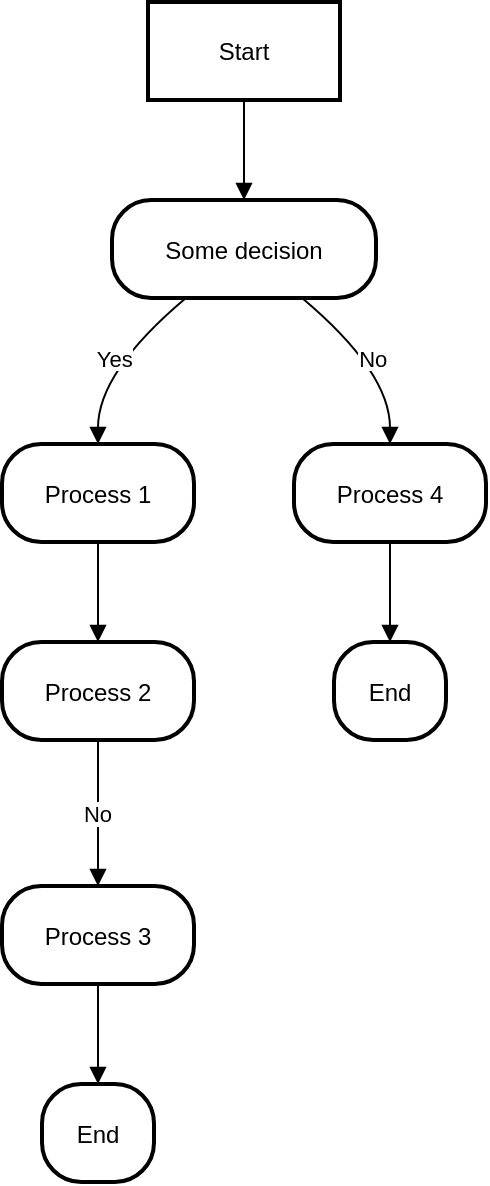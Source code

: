 <mxfile version="24.7.14">
  <diagram name="Página-1" id="8AR9jdUL-P6qQKJizwpu">
    <mxGraphModel>
      <root>
        <mxCell id="0" />
        <mxCell id="1" parent="0" />
        <mxCell id="2" value="Start" style="whiteSpace=wrap;strokeWidth=2;" vertex="1" parent="1">
          <mxGeometry x="81" y="8" width="96" height="49" as="geometry" />
        </mxCell>
        <mxCell id="3" value="Some decision" style="rounded=1;arcSize=40;strokeWidth=2" vertex="1" parent="1">
          <mxGeometry x="63" y="107" width="132" height="49" as="geometry" />
        </mxCell>
        <mxCell id="4" value="Process 1" style="rounded=1;arcSize=40;strokeWidth=2" vertex="1" parent="1">
          <mxGeometry x="8" y="229" width="96" height="49" as="geometry" />
        </mxCell>
        <mxCell id="5" value="Process 2" style="rounded=1;arcSize=40;strokeWidth=2" vertex="1" parent="1">
          <mxGeometry x="8" y="328" width="96" height="49" as="geometry" />
        </mxCell>
        <mxCell id="6" value="Process 3" style="rounded=1;arcSize=40;strokeWidth=2" vertex="1" parent="1">
          <mxGeometry x="8" y="450" width="96" height="49" as="geometry" />
        </mxCell>
        <mxCell id="7" value="End" style="rounded=1;arcSize=40;strokeWidth=2" vertex="1" parent="1">
          <mxGeometry x="28" y="549" width="56" height="49" as="geometry" />
        </mxCell>
        <mxCell id="8" value="Process 4" style="rounded=1;arcSize=40;strokeWidth=2" vertex="1" parent="1">
          <mxGeometry x="154" y="229" width="96" height="49" as="geometry" />
        </mxCell>
        <mxCell id="9" value="End" style="rounded=1;arcSize=40;strokeWidth=2" vertex="1" parent="1">
          <mxGeometry x="174" y="328" width="56" height="49" as="geometry" />
        </mxCell>
        <mxCell id="10" value="" style="curved=1;startArrow=none;endArrow=block;exitX=0.5;exitY=1;entryX=0.5;entryY=0;" edge="1" parent="1" source="2" target="3">
          <mxGeometry relative="1" as="geometry">
            <Array as="points" />
          </mxGeometry>
        </mxCell>
        <mxCell id="11" value="Yes" style="curved=1;startArrow=none;endArrow=block;exitX=0.28;exitY=1;entryX=0.5;entryY=0;" edge="1" parent="1" source="3" target="4">
          <mxGeometry relative="1" as="geometry">
            <Array as="points">
              <mxPoint x="56" y="193" />
            </Array>
          </mxGeometry>
        </mxCell>
        <mxCell id="12" value="" style="curved=1;startArrow=none;endArrow=block;exitX=0.5;exitY=1;entryX=0.5;entryY=0;" edge="1" parent="1" source="4" target="5">
          <mxGeometry relative="1" as="geometry">
            <Array as="points" />
          </mxGeometry>
        </mxCell>
        <mxCell id="13" value="No" style="curved=1;startArrow=none;endArrow=block;exitX=0.5;exitY=1;entryX=0.5;entryY=0;" edge="1" parent="1" source="5" target="6">
          <mxGeometry relative="1" as="geometry">
            <Array as="points" />
          </mxGeometry>
        </mxCell>
        <mxCell id="14" value="" style="curved=1;startArrow=none;endArrow=block;exitX=0.5;exitY=1;entryX=0.5;entryY=0;" edge="1" parent="1" source="6" target="7">
          <mxGeometry relative="1" as="geometry">
            <Array as="points" />
          </mxGeometry>
        </mxCell>
        <mxCell id="15" value="No" style="curved=1;startArrow=none;endArrow=block;exitX=0.72;exitY=1;entryX=0.5;entryY=0;" edge="1" parent="1" source="3" target="8">
          <mxGeometry relative="1" as="geometry">
            <Array as="points">
              <mxPoint x="202" y="193" />
            </Array>
          </mxGeometry>
        </mxCell>
        <mxCell id="16" value="" style="curved=1;startArrow=none;endArrow=block;exitX=0.5;exitY=1;entryX=0.5;entryY=0;" edge="1" parent="1" source="8" target="9">
          <mxGeometry relative="1" as="geometry">
            <Array as="points" />
          </mxGeometry>
        </mxCell>
      </root>
    </mxGraphModel>
  </diagram>
</mxfile>
